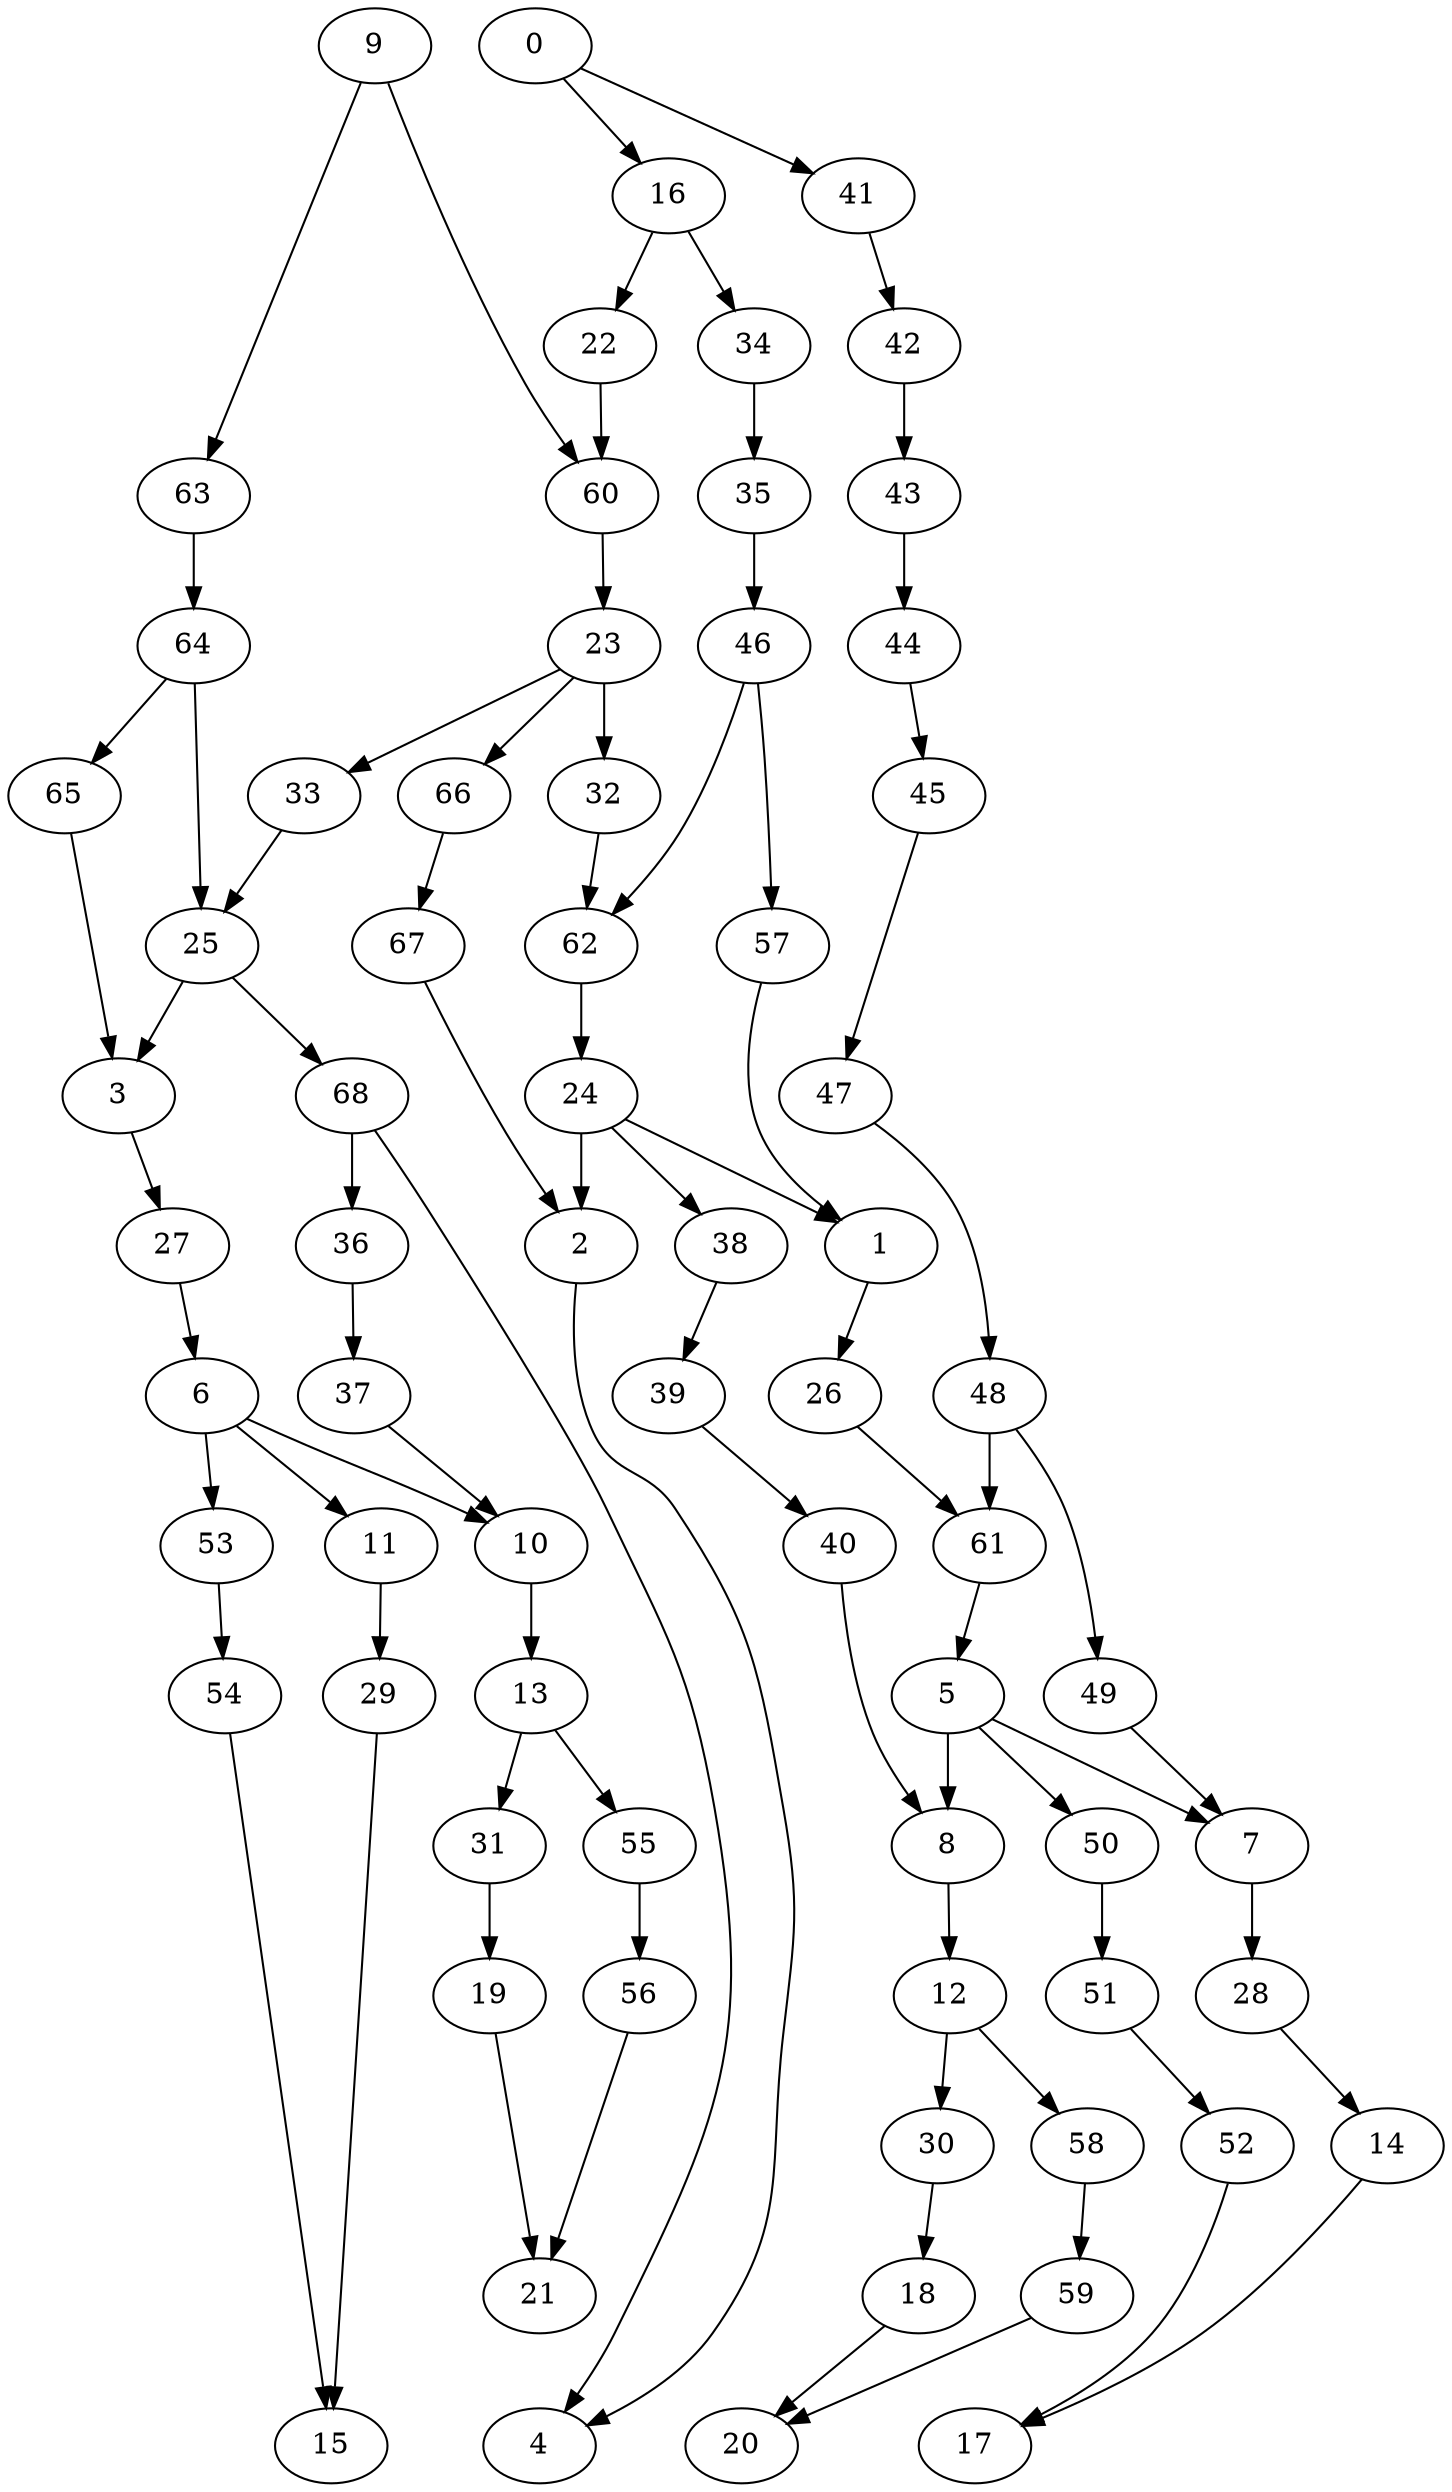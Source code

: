 digraph g {
0;
1;
2;
3;
4;
5;
6;
7;
8;
9;
10;
11;
12;
13;
14;
15;
16;
17;
18;
19;
20;
21;
22;
23;
24;
25;
26;
27;
28;
29;
30;
31;
32;
33;
34;
35;
36;
37;
38;
39;
40;
41;
42;
43;
44;
45;
46;
47;
48;
49;
50;
51;
52;
53;
54;
55;
56;
57;
58;
59;
60;
61;
62;
63;
64;
65;
66;
67;
68;
0 -> 16 [weight=0];
0 -> 41 [weight=0];
1 -> 26 [weight=0];
2 -> 4 [weight=0];
3 -> 27 [weight=0];
5 -> 7 [weight=0];
5 -> 8 [weight=1];
5 -> 50 [weight=0];
6 -> 10 [weight=0];
6 -> 11 [weight=0];
6 -> 53 [weight=0];
7 -> 28 [weight=0];
8 -> 12 [weight=0];
9 -> 60 [weight=0];
9 -> 63 [weight=0];
10 -> 13 [weight=1];
11 -> 29 [weight=0];
12 -> 30 [weight=0];
12 -> 58 [weight=0];
13 -> 31 [weight=0];
13 -> 55 [weight=0];
14 -> 17 [weight=0];
16 -> 22 [weight=0];
16 -> 34 [weight=0];
18 -> 20 [weight=0];
19 -> 21 [weight=0];
22 -> 60 [weight=0];
23 -> 32 [weight=2];
23 -> 33 [weight=0];
23 -> 66 [weight=0];
24 -> 1 [weight=0];
24 -> 2 [weight=0];
24 -> 38 [weight=0];
25 -> 3 [weight=0];
25 -> 68 [weight=0];
26 -> 61 [weight=0];
27 -> 6 [weight=0];
28 -> 14 [weight=0];
29 -> 15 [weight=0];
30 -> 18 [weight=0];
31 -> 19 [weight=0];
32 -> 62 [weight=0];
33 -> 25 [weight=0];
34 -> 35 [weight=1];
35 -> 46 [weight=0];
36 -> 37 [weight=0];
37 -> 10 [weight=0];
38 -> 39 [weight=0];
39 -> 40 [weight=0];
40 -> 8 [weight=0];
41 -> 42 [weight=0];
42 -> 43 [weight=0];
43 -> 44 [weight=0];
44 -> 45 [weight=0];
45 -> 47 [weight=0];
46 -> 62 [weight=0];
46 -> 57 [weight=0];
47 -> 48 [weight=0];
48 -> 61 [weight=1];
48 -> 49 [weight=0];
49 -> 7 [weight=0];
50 -> 51 [weight=0];
51 -> 52 [weight=0];
52 -> 17 [weight=0];
53 -> 54 [weight=0];
54 -> 15 [weight=0];
55 -> 56 [weight=0];
56 -> 21 [weight=0];
57 -> 1 [weight=0];
58 -> 59 [weight=0];
59 -> 20 [weight=0];
60 -> 23 [weight=0];
61 -> 5 [weight=0];
62 -> 24 [weight=1];
63 -> 64 [weight=1];
64 -> 25 [weight=0];
64 -> 65 [weight=0];
65 -> 3 [weight=0];
66 -> 67 [weight=0];
67 -> 2 [weight=0];
68 -> 4 [weight=0];
68 -> 36 [weight=0];
}

